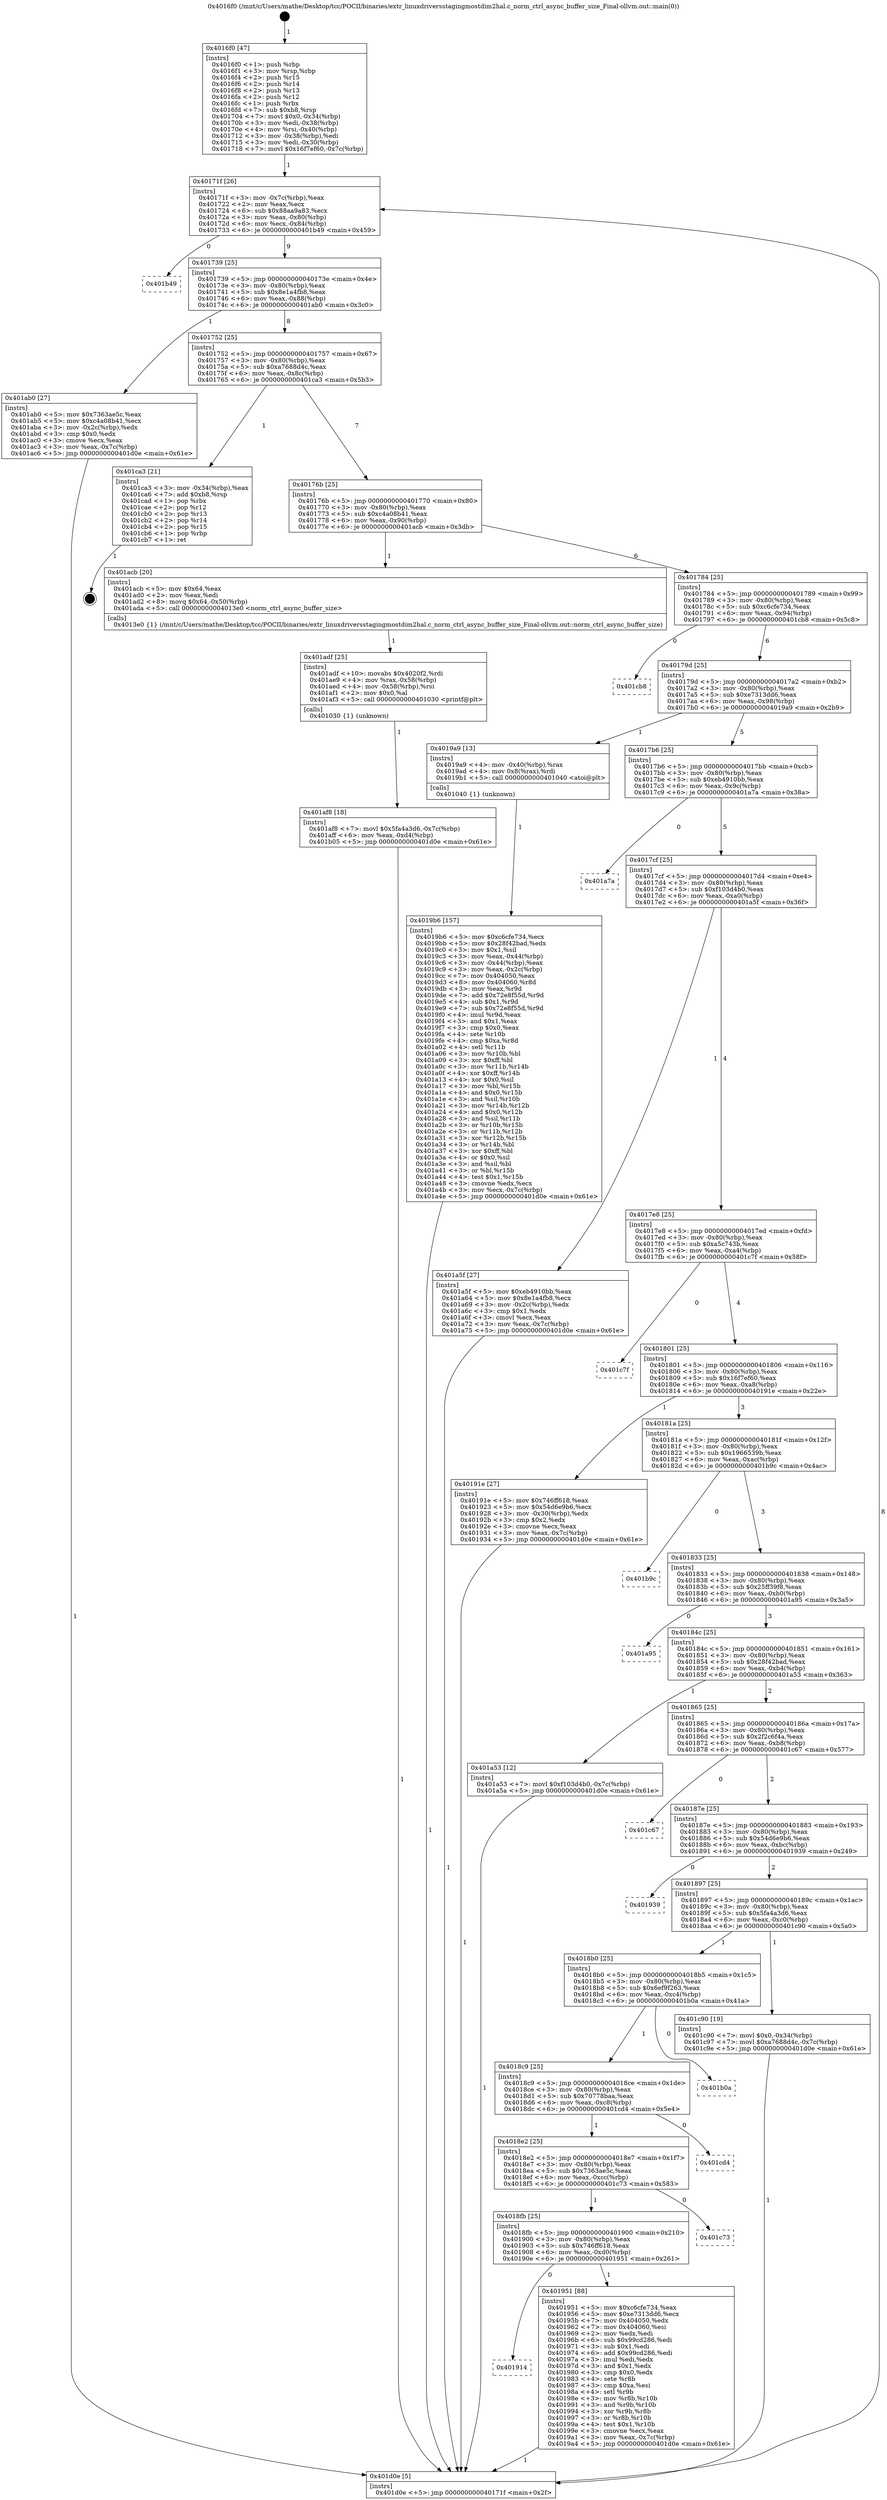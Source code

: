 digraph "0x4016f0" {
  label = "0x4016f0 (/mnt/c/Users/mathe/Desktop/tcc/POCII/binaries/extr_linuxdriversstagingmostdim2hal.c_norm_ctrl_async_buffer_size_Final-ollvm.out::main(0))"
  labelloc = "t"
  node[shape=record]

  Entry [label="",width=0.3,height=0.3,shape=circle,fillcolor=black,style=filled]
  "0x40171f" [label="{
     0x40171f [26]\l
     | [instrs]\l
     &nbsp;&nbsp;0x40171f \<+3\>: mov -0x7c(%rbp),%eax\l
     &nbsp;&nbsp;0x401722 \<+2\>: mov %eax,%ecx\l
     &nbsp;&nbsp;0x401724 \<+6\>: sub $0x88aa9a83,%ecx\l
     &nbsp;&nbsp;0x40172a \<+3\>: mov %eax,-0x80(%rbp)\l
     &nbsp;&nbsp;0x40172d \<+6\>: mov %ecx,-0x84(%rbp)\l
     &nbsp;&nbsp;0x401733 \<+6\>: je 0000000000401b49 \<main+0x459\>\l
  }"]
  "0x401b49" [label="{
     0x401b49\l
  }", style=dashed]
  "0x401739" [label="{
     0x401739 [25]\l
     | [instrs]\l
     &nbsp;&nbsp;0x401739 \<+5\>: jmp 000000000040173e \<main+0x4e\>\l
     &nbsp;&nbsp;0x40173e \<+3\>: mov -0x80(%rbp),%eax\l
     &nbsp;&nbsp;0x401741 \<+5\>: sub $0x8e1a4fb8,%eax\l
     &nbsp;&nbsp;0x401746 \<+6\>: mov %eax,-0x88(%rbp)\l
     &nbsp;&nbsp;0x40174c \<+6\>: je 0000000000401ab0 \<main+0x3c0\>\l
  }"]
  Exit [label="",width=0.3,height=0.3,shape=circle,fillcolor=black,style=filled,peripheries=2]
  "0x401ab0" [label="{
     0x401ab0 [27]\l
     | [instrs]\l
     &nbsp;&nbsp;0x401ab0 \<+5\>: mov $0x7363ae5c,%eax\l
     &nbsp;&nbsp;0x401ab5 \<+5\>: mov $0xc4a08b41,%ecx\l
     &nbsp;&nbsp;0x401aba \<+3\>: mov -0x2c(%rbp),%edx\l
     &nbsp;&nbsp;0x401abd \<+3\>: cmp $0x0,%edx\l
     &nbsp;&nbsp;0x401ac0 \<+3\>: cmove %ecx,%eax\l
     &nbsp;&nbsp;0x401ac3 \<+3\>: mov %eax,-0x7c(%rbp)\l
     &nbsp;&nbsp;0x401ac6 \<+5\>: jmp 0000000000401d0e \<main+0x61e\>\l
  }"]
  "0x401752" [label="{
     0x401752 [25]\l
     | [instrs]\l
     &nbsp;&nbsp;0x401752 \<+5\>: jmp 0000000000401757 \<main+0x67\>\l
     &nbsp;&nbsp;0x401757 \<+3\>: mov -0x80(%rbp),%eax\l
     &nbsp;&nbsp;0x40175a \<+5\>: sub $0xa7688d4c,%eax\l
     &nbsp;&nbsp;0x40175f \<+6\>: mov %eax,-0x8c(%rbp)\l
     &nbsp;&nbsp;0x401765 \<+6\>: je 0000000000401ca3 \<main+0x5b3\>\l
  }"]
  "0x401af8" [label="{
     0x401af8 [18]\l
     | [instrs]\l
     &nbsp;&nbsp;0x401af8 \<+7\>: movl $0x5fa4a3d6,-0x7c(%rbp)\l
     &nbsp;&nbsp;0x401aff \<+6\>: mov %eax,-0xd4(%rbp)\l
     &nbsp;&nbsp;0x401b05 \<+5\>: jmp 0000000000401d0e \<main+0x61e\>\l
  }"]
  "0x401ca3" [label="{
     0x401ca3 [21]\l
     | [instrs]\l
     &nbsp;&nbsp;0x401ca3 \<+3\>: mov -0x34(%rbp),%eax\l
     &nbsp;&nbsp;0x401ca6 \<+7\>: add $0xb8,%rsp\l
     &nbsp;&nbsp;0x401cad \<+1\>: pop %rbx\l
     &nbsp;&nbsp;0x401cae \<+2\>: pop %r12\l
     &nbsp;&nbsp;0x401cb0 \<+2\>: pop %r13\l
     &nbsp;&nbsp;0x401cb2 \<+2\>: pop %r14\l
     &nbsp;&nbsp;0x401cb4 \<+2\>: pop %r15\l
     &nbsp;&nbsp;0x401cb6 \<+1\>: pop %rbp\l
     &nbsp;&nbsp;0x401cb7 \<+1\>: ret\l
  }"]
  "0x40176b" [label="{
     0x40176b [25]\l
     | [instrs]\l
     &nbsp;&nbsp;0x40176b \<+5\>: jmp 0000000000401770 \<main+0x80\>\l
     &nbsp;&nbsp;0x401770 \<+3\>: mov -0x80(%rbp),%eax\l
     &nbsp;&nbsp;0x401773 \<+5\>: sub $0xc4a08b41,%eax\l
     &nbsp;&nbsp;0x401778 \<+6\>: mov %eax,-0x90(%rbp)\l
     &nbsp;&nbsp;0x40177e \<+6\>: je 0000000000401acb \<main+0x3db\>\l
  }"]
  "0x401adf" [label="{
     0x401adf [25]\l
     | [instrs]\l
     &nbsp;&nbsp;0x401adf \<+10\>: movabs $0x4020f2,%rdi\l
     &nbsp;&nbsp;0x401ae9 \<+4\>: mov %rax,-0x58(%rbp)\l
     &nbsp;&nbsp;0x401aed \<+4\>: mov -0x58(%rbp),%rsi\l
     &nbsp;&nbsp;0x401af1 \<+2\>: mov $0x0,%al\l
     &nbsp;&nbsp;0x401af3 \<+5\>: call 0000000000401030 \<printf@plt\>\l
     | [calls]\l
     &nbsp;&nbsp;0x401030 \{1\} (unknown)\l
  }"]
  "0x401acb" [label="{
     0x401acb [20]\l
     | [instrs]\l
     &nbsp;&nbsp;0x401acb \<+5\>: mov $0x64,%eax\l
     &nbsp;&nbsp;0x401ad0 \<+2\>: mov %eax,%edi\l
     &nbsp;&nbsp;0x401ad2 \<+8\>: movq $0x64,-0x50(%rbp)\l
     &nbsp;&nbsp;0x401ada \<+5\>: call 00000000004013e0 \<norm_ctrl_async_buffer_size\>\l
     | [calls]\l
     &nbsp;&nbsp;0x4013e0 \{1\} (/mnt/c/Users/mathe/Desktop/tcc/POCII/binaries/extr_linuxdriversstagingmostdim2hal.c_norm_ctrl_async_buffer_size_Final-ollvm.out::norm_ctrl_async_buffer_size)\l
  }"]
  "0x401784" [label="{
     0x401784 [25]\l
     | [instrs]\l
     &nbsp;&nbsp;0x401784 \<+5\>: jmp 0000000000401789 \<main+0x99\>\l
     &nbsp;&nbsp;0x401789 \<+3\>: mov -0x80(%rbp),%eax\l
     &nbsp;&nbsp;0x40178c \<+5\>: sub $0xc6cfe734,%eax\l
     &nbsp;&nbsp;0x401791 \<+6\>: mov %eax,-0x94(%rbp)\l
     &nbsp;&nbsp;0x401797 \<+6\>: je 0000000000401cb8 \<main+0x5c8\>\l
  }"]
  "0x4019b6" [label="{
     0x4019b6 [157]\l
     | [instrs]\l
     &nbsp;&nbsp;0x4019b6 \<+5\>: mov $0xc6cfe734,%ecx\l
     &nbsp;&nbsp;0x4019bb \<+5\>: mov $0x28f42bad,%edx\l
     &nbsp;&nbsp;0x4019c0 \<+3\>: mov $0x1,%sil\l
     &nbsp;&nbsp;0x4019c3 \<+3\>: mov %eax,-0x44(%rbp)\l
     &nbsp;&nbsp;0x4019c6 \<+3\>: mov -0x44(%rbp),%eax\l
     &nbsp;&nbsp;0x4019c9 \<+3\>: mov %eax,-0x2c(%rbp)\l
     &nbsp;&nbsp;0x4019cc \<+7\>: mov 0x404050,%eax\l
     &nbsp;&nbsp;0x4019d3 \<+8\>: mov 0x404060,%r8d\l
     &nbsp;&nbsp;0x4019db \<+3\>: mov %eax,%r9d\l
     &nbsp;&nbsp;0x4019de \<+7\>: add $0x72e8f55d,%r9d\l
     &nbsp;&nbsp;0x4019e5 \<+4\>: sub $0x1,%r9d\l
     &nbsp;&nbsp;0x4019e9 \<+7\>: sub $0x72e8f55d,%r9d\l
     &nbsp;&nbsp;0x4019f0 \<+4\>: imul %r9d,%eax\l
     &nbsp;&nbsp;0x4019f4 \<+3\>: and $0x1,%eax\l
     &nbsp;&nbsp;0x4019f7 \<+3\>: cmp $0x0,%eax\l
     &nbsp;&nbsp;0x4019fa \<+4\>: sete %r10b\l
     &nbsp;&nbsp;0x4019fe \<+4\>: cmp $0xa,%r8d\l
     &nbsp;&nbsp;0x401a02 \<+4\>: setl %r11b\l
     &nbsp;&nbsp;0x401a06 \<+3\>: mov %r10b,%bl\l
     &nbsp;&nbsp;0x401a09 \<+3\>: xor $0xff,%bl\l
     &nbsp;&nbsp;0x401a0c \<+3\>: mov %r11b,%r14b\l
     &nbsp;&nbsp;0x401a0f \<+4\>: xor $0xff,%r14b\l
     &nbsp;&nbsp;0x401a13 \<+4\>: xor $0x0,%sil\l
     &nbsp;&nbsp;0x401a17 \<+3\>: mov %bl,%r15b\l
     &nbsp;&nbsp;0x401a1a \<+4\>: and $0x0,%r15b\l
     &nbsp;&nbsp;0x401a1e \<+3\>: and %sil,%r10b\l
     &nbsp;&nbsp;0x401a21 \<+3\>: mov %r14b,%r12b\l
     &nbsp;&nbsp;0x401a24 \<+4\>: and $0x0,%r12b\l
     &nbsp;&nbsp;0x401a28 \<+3\>: and %sil,%r11b\l
     &nbsp;&nbsp;0x401a2b \<+3\>: or %r10b,%r15b\l
     &nbsp;&nbsp;0x401a2e \<+3\>: or %r11b,%r12b\l
     &nbsp;&nbsp;0x401a31 \<+3\>: xor %r12b,%r15b\l
     &nbsp;&nbsp;0x401a34 \<+3\>: or %r14b,%bl\l
     &nbsp;&nbsp;0x401a37 \<+3\>: xor $0xff,%bl\l
     &nbsp;&nbsp;0x401a3a \<+4\>: or $0x0,%sil\l
     &nbsp;&nbsp;0x401a3e \<+3\>: and %sil,%bl\l
     &nbsp;&nbsp;0x401a41 \<+3\>: or %bl,%r15b\l
     &nbsp;&nbsp;0x401a44 \<+4\>: test $0x1,%r15b\l
     &nbsp;&nbsp;0x401a48 \<+3\>: cmovne %edx,%ecx\l
     &nbsp;&nbsp;0x401a4b \<+3\>: mov %ecx,-0x7c(%rbp)\l
     &nbsp;&nbsp;0x401a4e \<+5\>: jmp 0000000000401d0e \<main+0x61e\>\l
  }"]
  "0x401cb8" [label="{
     0x401cb8\l
  }", style=dashed]
  "0x40179d" [label="{
     0x40179d [25]\l
     | [instrs]\l
     &nbsp;&nbsp;0x40179d \<+5\>: jmp 00000000004017a2 \<main+0xb2\>\l
     &nbsp;&nbsp;0x4017a2 \<+3\>: mov -0x80(%rbp),%eax\l
     &nbsp;&nbsp;0x4017a5 \<+5\>: sub $0xe7313dd6,%eax\l
     &nbsp;&nbsp;0x4017aa \<+6\>: mov %eax,-0x98(%rbp)\l
     &nbsp;&nbsp;0x4017b0 \<+6\>: je 00000000004019a9 \<main+0x2b9\>\l
  }"]
  "0x401914" [label="{
     0x401914\l
  }", style=dashed]
  "0x4019a9" [label="{
     0x4019a9 [13]\l
     | [instrs]\l
     &nbsp;&nbsp;0x4019a9 \<+4\>: mov -0x40(%rbp),%rax\l
     &nbsp;&nbsp;0x4019ad \<+4\>: mov 0x8(%rax),%rdi\l
     &nbsp;&nbsp;0x4019b1 \<+5\>: call 0000000000401040 \<atoi@plt\>\l
     | [calls]\l
     &nbsp;&nbsp;0x401040 \{1\} (unknown)\l
  }"]
  "0x4017b6" [label="{
     0x4017b6 [25]\l
     | [instrs]\l
     &nbsp;&nbsp;0x4017b6 \<+5\>: jmp 00000000004017bb \<main+0xcb\>\l
     &nbsp;&nbsp;0x4017bb \<+3\>: mov -0x80(%rbp),%eax\l
     &nbsp;&nbsp;0x4017be \<+5\>: sub $0xeb4910bb,%eax\l
     &nbsp;&nbsp;0x4017c3 \<+6\>: mov %eax,-0x9c(%rbp)\l
     &nbsp;&nbsp;0x4017c9 \<+6\>: je 0000000000401a7a \<main+0x38a\>\l
  }"]
  "0x401951" [label="{
     0x401951 [88]\l
     | [instrs]\l
     &nbsp;&nbsp;0x401951 \<+5\>: mov $0xc6cfe734,%eax\l
     &nbsp;&nbsp;0x401956 \<+5\>: mov $0xe7313dd6,%ecx\l
     &nbsp;&nbsp;0x40195b \<+7\>: mov 0x404050,%edx\l
     &nbsp;&nbsp;0x401962 \<+7\>: mov 0x404060,%esi\l
     &nbsp;&nbsp;0x401969 \<+2\>: mov %edx,%edi\l
     &nbsp;&nbsp;0x40196b \<+6\>: sub $0x99cd286,%edi\l
     &nbsp;&nbsp;0x401971 \<+3\>: sub $0x1,%edi\l
     &nbsp;&nbsp;0x401974 \<+6\>: add $0x99cd286,%edi\l
     &nbsp;&nbsp;0x40197a \<+3\>: imul %edi,%edx\l
     &nbsp;&nbsp;0x40197d \<+3\>: and $0x1,%edx\l
     &nbsp;&nbsp;0x401980 \<+3\>: cmp $0x0,%edx\l
     &nbsp;&nbsp;0x401983 \<+4\>: sete %r8b\l
     &nbsp;&nbsp;0x401987 \<+3\>: cmp $0xa,%esi\l
     &nbsp;&nbsp;0x40198a \<+4\>: setl %r9b\l
     &nbsp;&nbsp;0x40198e \<+3\>: mov %r8b,%r10b\l
     &nbsp;&nbsp;0x401991 \<+3\>: and %r9b,%r10b\l
     &nbsp;&nbsp;0x401994 \<+3\>: xor %r9b,%r8b\l
     &nbsp;&nbsp;0x401997 \<+3\>: or %r8b,%r10b\l
     &nbsp;&nbsp;0x40199a \<+4\>: test $0x1,%r10b\l
     &nbsp;&nbsp;0x40199e \<+3\>: cmovne %ecx,%eax\l
     &nbsp;&nbsp;0x4019a1 \<+3\>: mov %eax,-0x7c(%rbp)\l
     &nbsp;&nbsp;0x4019a4 \<+5\>: jmp 0000000000401d0e \<main+0x61e\>\l
  }"]
  "0x401a7a" [label="{
     0x401a7a\l
  }", style=dashed]
  "0x4017cf" [label="{
     0x4017cf [25]\l
     | [instrs]\l
     &nbsp;&nbsp;0x4017cf \<+5\>: jmp 00000000004017d4 \<main+0xe4\>\l
     &nbsp;&nbsp;0x4017d4 \<+3\>: mov -0x80(%rbp),%eax\l
     &nbsp;&nbsp;0x4017d7 \<+5\>: sub $0xf103d4b0,%eax\l
     &nbsp;&nbsp;0x4017dc \<+6\>: mov %eax,-0xa0(%rbp)\l
     &nbsp;&nbsp;0x4017e2 \<+6\>: je 0000000000401a5f \<main+0x36f\>\l
  }"]
  "0x4018fb" [label="{
     0x4018fb [25]\l
     | [instrs]\l
     &nbsp;&nbsp;0x4018fb \<+5\>: jmp 0000000000401900 \<main+0x210\>\l
     &nbsp;&nbsp;0x401900 \<+3\>: mov -0x80(%rbp),%eax\l
     &nbsp;&nbsp;0x401903 \<+5\>: sub $0x746ff618,%eax\l
     &nbsp;&nbsp;0x401908 \<+6\>: mov %eax,-0xd0(%rbp)\l
     &nbsp;&nbsp;0x40190e \<+6\>: je 0000000000401951 \<main+0x261\>\l
  }"]
  "0x401a5f" [label="{
     0x401a5f [27]\l
     | [instrs]\l
     &nbsp;&nbsp;0x401a5f \<+5\>: mov $0xeb4910bb,%eax\l
     &nbsp;&nbsp;0x401a64 \<+5\>: mov $0x8e1a4fb8,%ecx\l
     &nbsp;&nbsp;0x401a69 \<+3\>: mov -0x2c(%rbp),%edx\l
     &nbsp;&nbsp;0x401a6c \<+3\>: cmp $0x1,%edx\l
     &nbsp;&nbsp;0x401a6f \<+3\>: cmovl %ecx,%eax\l
     &nbsp;&nbsp;0x401a72 \<+3\>: mov %eax,-0x7c(%rbp)\l
     &nbsp;&nbsp;0x401a75 \<+5\>: jmp 0000000000401d0e \<main+0x61e\>\l
  }"]
  "0x4017e8" [label="{
     0x4017e8 [25]\l
     | [instrs]\l
     &nbsp;&nbsp;0x4017e8 \<+5\>: jmp 00000000004017ed \<main+0xfd\>\l
     &nbsp;&nbsp;0x4017ed \<+3\>: mov -0x80(%rbp),%eax\l
     &nbsp;&nbsp;0x4017f0 \<+5\>: sub $0xa5c743b,%eax\l
     &nbsp;&nbsp;0x4017f5 \<+6\>: mov %eax,-0xa4(%rbp)\l
     &nbsp;&nbsp;0x4017fb \<+6\>: je 0000000000401c7f \<main+0x58f\>\l
  }"]
  "0x401c73" [label="{
     0x401c73\l
  }", style=dashed]
  "0x401c7f" [label="{
     0x401c7f\l
  }", style=dashed]
  "0x401801" [label="{
     0x401801 [25]\l
     | [instrs]\l
     &nbsp;&nbsp;0x401801 \<+5\>: jmp 0000000000401806 \<main+0x116\>\l
     &nbsp;&nbsp;0x401806 \<+3\>: mov -0x80(%rbp),%eax\l
     &nbsp;&nbsp;0x401809 \<+5\>: sub $0x16f7ef60,%eax\l
     &nbsp;&nbsp;0x40180e \<+6\>: mov %eax,-0xa8(%rbp)\l
     &nbsp;&nbsp;0x401814 \<+6\>: je 000000000040191e \<main+0x22e\>\l
  }"]
  "0x4018e2" [label="{
     0x4018e2 [25]\l
     | [instrs]\l
     &nbsp;&nbsp;0x4018e2 \<+5\>: jmp 00000000004018e7 \<main+0x1f7\>\l
     &nbsp;&nbsp;0x4018e7 \<+3\>: mov -0x80(%rbp),%eax\l
     &nbsp;&nbsp;0x4018ea \<+5\>: sub $0x7363ae5c,%eax\l
     &nbsp;&nbsp;0x4018ef \<+6\>: mov %eax,-0xcc(%rbp)\l
     &nbsp;&nbsp;0x4018f5 \<+6\>: je 0000000000401c73 \<main+0x583\>\l
  }"]
  "0x40191e" [label="{
     0x40191e [27]\l
     | [instrs]\l
     &nbsp;&nbsp;0x40191e \<+5\>: mov $0x746ff618,%eax\l
     &nbsp;&nbsp;0x401923 \<+5\>: mov $0x54d6e9b6,%ecx\l
     &nbsp;&nbsp;0x401928 \<+3\>: mov -0x30(%rbp),%edx\l
     &nbsp;&nbsp;0x40192b \<+3\>: cmp $0x2,%edx\l
     &nbsp;&nbsp;0x40192e \<+3\>: cmovne %ecx,%eax\l
     &nbsp;&nbsp;0x401931 \<+3\>: mov %eax,-0x7c(%rbp)\l
     &nbsp;&nbsp;0x401934 \<+5\>: jmp 0000000000401d0e \<main+0x61e\>\l
  }"]
  "0x40181a" [label="{
     0x40181a [25]\l
     | [instrs]\l
     &nbsp;&nbsp;0x40181a \<+5\>: jmp 000000000040181f \<main+0x12f\>\l
     &nbsp;&nbsp;0x40181f \<+3\>: mov -0x80(%rbp),%eax\l
     &nbsp;&nbsp;0x401822 \<+5\>: sub $0x1966539b,%eax\l
     &nbsp;&nbsp;0x401827 \<+6\>: mov %eax,-0xac(%rbp)\l
     &nbsp;&nbsp;0x40182d \<+6\>: je 0000000000401b9c \<main+0x4ac\>\l
  }"]
  "0x401d0e" [label="{
     0x401d0e [5]\l
     | [instrs]\l
     &nbsp;&nbsp;0x401d0e \<+5\>: jmp 000000000040171f \<main+0x2f\>\l
  }"]
  "0x4016f0" [label="{
     0x4016f0 [47]\l
     | [instrs]\l
     &nbsp;&nbsp;0x4016f0 \<+1\>: push %rbp\l
     &nbsp;&nbsp;0x4016f1 \<+3\>: mov %rsp,%rbp\l
     &nbsp;&nbsp;0x4016f4 \<+2\>: push %r15\l
     &nbsp;&nbsp;0x4016f6 \<+2\>: push %r14\l
     &nbsp;&nbsp;0x4016f8 \<+2\>: push %r13\l
     &nbsp;&nbsp;0x4016fa \<+2\>: push %r12\l
     &nbsp;&nbsp;0x4016fc \<+1\>: push %rbx\l
     &nbsp;&nbsp;0x4016fd \<+7\>: sub $0xb8,%rsp\l
     &nbsp;&nbsp;0x401704 \<+7\>: movl $0x0,-0x34(%rbp)\l
     &nbsp;&nbsp;0x40170b \<+3\>: mov %edi,-0x38(%rbp)\l
     &nbsp;&nbsp;0x40170e \<+4\>: mov %rsi,-0x40(%rbp)\l
     &nbsp;&nbsp;0x401712 \<+3\>: mov -0x38(%rbp),%edi\l
     &nbsp;&nbsp;0x401715 \<+3\>: mov %edi,-0x30(%rbp)\l
     &nbsp;&nbsp;0x401718 \<+7\>: movl $0x16f7ef60,-0x7c(%rbp)\l
  }"]
  "0x401cd4" [label="{
     0x401cd4\l
  }", style=dashed]
  "0x401b9c" [label="{
     0x401b9c\l
  }", style=dashed]
  "0x401833" [label="{
     0x401833 [25]\l
     | [instrs]\l
     &nbsp;&nbsp;0x401833 \<+5\>: jmp 0000000000401838 \<main+0x148\>\l
     &nbsp;&nbsp;0x401838 \<+3\>: mov -0x80(%rbp),%eax\l
     &nbsp;&nbsp;0x40183b \<+5\>: sub $0x25ff39f8,%eax\l
     &nbsp;&nbsp;0x401840 \<+6\>: mov %eax,-0xb0(%rbp)\l
     &nbsp;&nbsp;0x401846 \<+6\>: je 0000000000401a95 \<main+0x3a5\>\l
  }"]
  "0x4018c9" [label="{
     0x4018c9 [25]\l
     | [instrs]\l
     &nbsp;&nbsp;0x4018c9 \<+5\>: jmp 00000000004018ce \<main+0x1de\>\l
     &nbsp;&nbsp;0x4018ce \<+3\>: mov -0x80(%rbp),%eax\l
     &nbsp;&nbsp;0x4018d1 \<+5\>: sub $0x70778baa,%eax\l
     &nbsp;&nbsp;0x4018d6 \<+6\>: mov %eax,-0xc8(%rbp)\l
     &nbsp;&nbsp;0x4018dc \<+6\>: je 0000000000401cd4 \<main+0x5e4\>\l
  }"]
  "0x401a95" [label="{
     0x401a95\l
  }", style=dashed]
  "0x40184c" [label="{
     0x40184c [25]\l
     | [instrs]\l
     &nbsp;&nbsp;0x40184c \<+5\>: jmp 0000000000401851 \<main+0x161\>\l
     &nbsp;&nbsp;0x401851 \<+3\>: mov -0x80(%rbp),%eax\l
     &nbsp;&nbsp;0x401854 \<+5\>: sub $0x28f42bad,%eax\l
     &nbsp;&nbsp;0x401859 \<+6\>: mov %eax,-0xb4(%rbp)\l
     &nbsp;&nbsp;0x40185f \<+6\>: je 0000000000401a53 \<main+0x363\>\l
  }"]
  "0x401b0a" [label="{
     0x401b0a\l
  }", style=dashed]
  "0x401a53" [label="{
     0x401a53 [12]\l
     | [instrs]\l
     &nbsp;&nbsp;0x401a53 \<+7\>: movl $0xf103d4b0,-0x7c(%rbp)\l
     &nbsp;&nbsp;0x401a5a \<+5\>: jmp 0000000000401d0e \<main+0x61e\>\l
  }"]
  "0x401865" [label="{
     0x401865 [25]\l
     | [instrs]\l
     &nbsp;&nbsp;0x401865 \<+5\>: jmp 000000000040186a \<main+0x17a\>\l
     &nbsp;&nbsp;0x40186a \<+3\>: mov -0x80(%rbp),%eax\l
     &nbsp;&nbsp;0x40186d \<+5\>: sub $0x2f2c6f4a,%eax\l
     &nbsp;&nbsp;0x401872 \<+6\>: mov %eax,-0xb8(%rbp)\l
     &nbsp;&nbsp;0x401878 \<+6\>: je 0000000000401c67 \<main+0x577\>\l
  }"]
  "0x4018b0" [label="{
     0x4018b0 [25]\l
     | [instrs]\l
     &nbsp;&nbsp;0x4018b0 \<+5\>: jmp 00000000004018b5 \<main+0x1c5\>\l
     &nbsp;&nbsp;0x4018b5 \<+3\>: mov -0x80(%rbp),%eax\l
     &nbsp;&nbsp;0x4018b8 \<+5\>: sub $0x6ef9f263,%eax\l
     &nbsp;&nbsp;0x4018bd \<+6\>: mov %eax,-0xc4(%rbp)\l
     &nbsp;&nbsp;0x4018c3 \<+6\>: je 0000000000401b0a \<main+0x41a\>\l
  }"]
  "0x401c67" [label="{
     0x401c67\l
  }", style=dashed]
  "0x40187e" [label="{
     0x40187e [25]\l
     | [instrs]\l
     &nbsp;&nbsp;0x40187e \<+5\>: jmp 0000000000401883 \<main+0x193\>\l
     &nbsp;&nbsp;0x401883 \<+3\>: mov -0x80(%rbp),%eax\l
     &nbsp;&nbsp;0x401886 \<+5\>: sub $0x54d6e9b6,%eax\l
     &nbsp;&nbsp;0x40188b \<+6\>: mov %eax,-0xbc(%rbp)\l
     &nbsp;&nbsp;0x401891 \<+6\>: je 0000000000401939 \<main+0x249\>\l
  }"]
  "0x401c90" [label="{
     0x401c90 [19]\l
     | [instrs]\l
     &nbsp;&nbsp;0x401c90 \<+7\>: movl $0x0,-0x34(%rbp)\l
     &nbsp;&nbsp;0x401c97 \<+7\>: movl $0xa7688d4c,-0x7c(%rbp)\l
     &nbsp;&nbsp;0x401c9e \<+5\>: jmp 0000000000401d0e \<main+0x61e\>\l
  }"]
  "0x401939" [label="{
     0x401939\l
  }", style=dashed]
  "0x401897" [label="{
     0x401897 [25]\l
     | [instrs]\l
     &nbsp;&nbsp;0x401897 \<+5\>: jmp 000000000040189c \<main+0x1ac\>\l
     &nbsp;&nbsp;0x40189c \<+3\>: mov -0x80(%rbp),%eax\l
     &nbsp;&nbsp;0x40189f \<+5\>: sub $0x5fa4a3d6,%eax\l
     &nbsp;&nbsp;0x4018a4 \<+6\>: mov %eax,-0xc0(%rbp)\l
     &nbsp;&nbsp;0x4018aa \<+6\>: je 0000000000401c90 \<main+0x5a0\>\l
  }"]
  Entry -> "0x4016f0" [label=" 1"]
  "0x40171f" -> "0x401b49" [label=" 0"]
  "0x40171f" -> "0x401739" [label=" 9"]
  "0x401ca3" -> Exit [label=" 1"]
  "0x401739" -> "0x401ab0" [label=" 1"]
  "0x401739" -> "0x401752" [label=" 8"]
  "0x401c90" -> "0x401d0e" [label=" 1"]
  "0x401752" -> "0x401ca3" [label=" 1"]
  "0x401752" -> "0x40176b" [label=" 7"]
  "0x401af8" -> "0x401d0e" [label=" 1"]
  "0x40176b" -> "0x401acb" [label=" 1"]
  "0x40176b" -> "0x401784" [label=" 6"]
  "0x401adf" -> "0x401af8" [label=" 1"]
  "0x401784" -> "0x401cb8" [label=" 0"]
  "0x401784" -> "0x40179d" [label=" 6"]
  "0x401acb" -> "0x401adf" [label=" 1"]
  "0x40179d" -> "0x4019a9" [label=" 1"]
  "0x40179d" -> "0x4017b6" [label=" 5"]
  "0x401ab0" -> "0x401d0e" [label=" 1"]
  "0x4017b6" -> "0x401a7a" [label=" 0"]
  "0x4017b6" -> "0x4017cf" [label=" 5"]
  "0x401a5f" -> "0x401d0e" [label=" 1"]
  "0x4017cf" -> "0x401a5f" [label=" 1"]
  "0x4017cf" -> "0x4017e8" [label=" 4"]
  "0x4019b6" -> "0x401d0e" [label=" 1"]
  "0x4017e8" -> "0x401c7f" [label=" 0"]
  "0x4017e8" -> "0x401801" [label=" 4"]
  "0x4019a9" -> "0x4019b6" [label=" 1"]
  "0x401801" -> "0x40191e" [label=" 1"]
  "0x401801" -> "0x40181a" [label=" 3"]
  "0x40191e" -> "0x401d0e" [label=" 1"]
  "0x4016f0" -> "0x40171f" [label=" 1"]
  "0x401d0e" -> "0x40171f" [label=" 8"]
  "0x4018fb" -> "0x401914" [label=" 0"]
  "0x40181a" -> "0x401b9c" [label=" 0"]
  "0x40181a" -> "0x401833" [label=" 3"]
  "0x4018fb" -> "0x401951" [label=" 1"]
  "0x401833" -> "0x401a95" [label=" 0"]
  "0x401833" -> "0x40184c" [label=" 3"]
  "0x4018e2" -> "0x4018fb" [label=" 1"]
  "0x40184c" -> "0x401a53" [label=" 1"]
  "0x40184c" -> "0x401865" [label=" 2"]
  "0x4018e2" -> "0x401c73" [label=" 0"]
  "0x401865" -> "0x401c67" [label=" 0"]
  "0x401865" -> "0x40187e" [label=" 2"]
  "0x4018c9" -> "0x4018e2" [label=" 1"]
  "0x40187e" -> "0x401939" [label=" 0"]
  "0x40187e" -> "0x401897" [label=" 2"]
  "0x4018c9" -> "0x401cd4" [label=" 0"]
  "0x401897" -> "0x401c90" [label=" 1"]
  "0x401897" -> "0x4018b0" [label=" 1"]
  "0x401951" -> "0x401d0e" [label=" 1"]
  "0x4018b0" -> "0x401b0a" [label=" 0"]
  "0x4018b0" -> "0x4018c9" [label=" 1"]
  "0x401a53" -> "0x401d0e" [label=" 1"]
}
